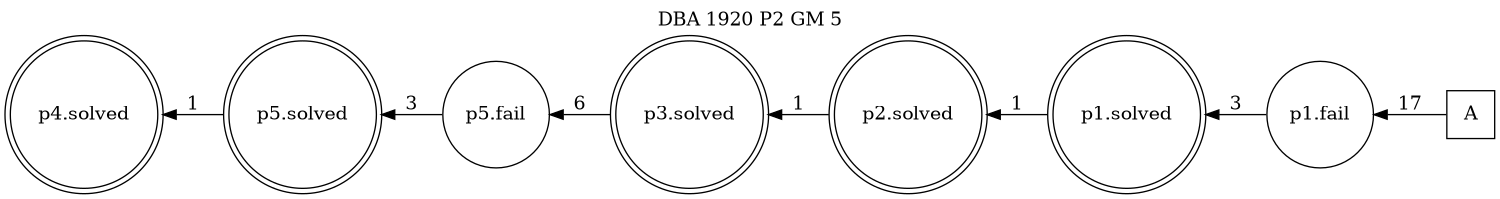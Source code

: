 digraph DBA_1920_P2_GM_5_GOOD {
labelloc="tl"
label= " DBA 1920 P2 GM 5 "
rankdir="RL";
graph [ size=" 10 , 10 !"]

"A" [shape="square" label="A"]
"p1.fail" [shape="circle" label="p1.fail"]
"p1.solved" [shape="doublecircle" label="p1.solved"]
"p2.solved" [shape="doublecircle" label="p2.solved"]
"p3.solved" [shape="doublecircle" label="p3.solved"]
"p5.fail" [shape="circle" label="p5.fail"]
"p5.solved" [shape="doublecircle" label="p5.solved"]
"p4.solved" [shape="doublecircle" label="p4.solved"]
"A" -> "p1.fail" [ label=17]
"p1.fail" -> "p1.solved" [ label=3]
"p1.solved" -> "p2.solved" [ label=1]
"p2.solved" -> "p3.solved" [ label=1]
"p3.solved" -> "p5.fail" [ label=6]
"p5.fail" -> "p5.solved" [ label=3]
"p5.solved" -> "p4.solved" [ label=1]
}
